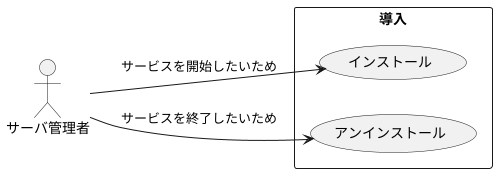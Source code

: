 @startuml
left to right direction

/'
actor "誰が" as who

rectangle "いつ" {
  usecase "何をしたい" as UC1
}
who --> (UC1) : 何故
'/

actor "サーバ管理者" as admin

rectangle "導入" {
  usecase "インストール" as UC1
  usecase "アンインストール" as UC2
}
admin --> (UC1) : サービスを開始したいため
admin --> (UC2) : サービスを終了したいため



@enduml
